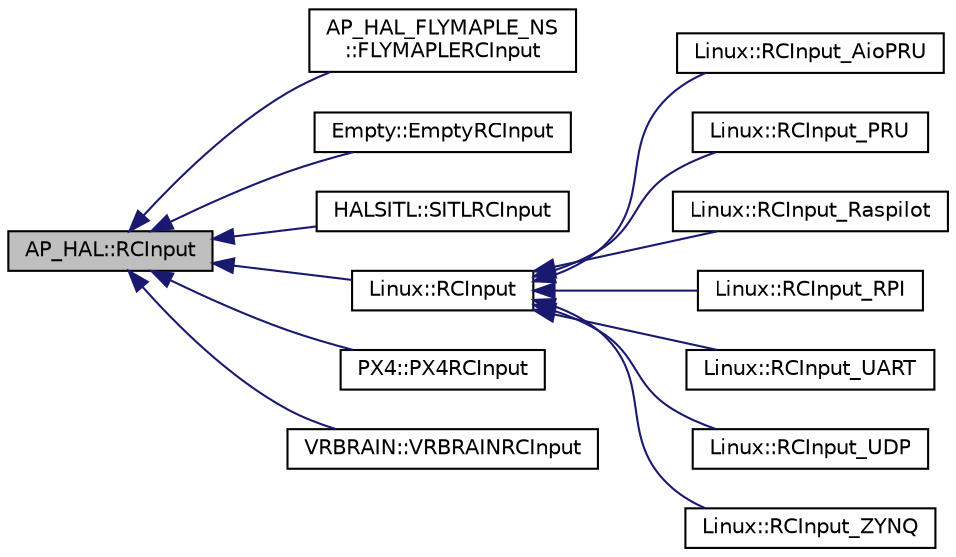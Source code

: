 digraph "AP_HAL::RCInput"
{
 // INTERACTIVE_SVG=YES
  edge [fontname="Helvetica",fontsize="10",labelfontname="Helvetica",labelfontsize="10"];
  node [fontname="Helvetica",fontsize="10",shape=record];
  rankdir="LR";
  Node1 [label="AP_HAL::RCInput",height=0.2,width=0.4,color="black", fillcolor="grey75", style="filled", fontcolor="black"];
  Node1 -> Node2 [dir="back",color="midnightblue",fontsize="10",style="solid",fontname="Helvetica"];
  Node2 [label="AP_HAL_FLYMAPLE_NS\l::FLYMAPLERCInput",height=0.2,width=0.4,color="black", fillcolor="white", style="filled",URL="$classAP__HAL__FLYMAPLE__NS_1_1FLYMAPLERCInput.html"];
  Node1 -> Node3 [dir="back",color="midnightblue",fontsize="10",style="solid",fontname="Helvetica"];
  Node3 [label="Empty::EmptyRCInput",height=0.2,width=0.4,color="black", fillcolor="white", style="filled",URL="$classEmpty_1_1EmptyRCInput.html"];
  Node1 -> Node4 [dir="back",color="midnightblue",fontsize="10",style="solid",fontname="Helvetica"];
  Node4 [label="HALSITL::SITLRCInput",height=0.2,width=0.4,color="black", fillcolor="white", style="filled",URL="$classHALSITL_1_1SITLRCInput.html"];
  Node1 -> Node5 [dir="back",color="midnightblue",fontsize="10",style="solid",fontname="Helvetica"];
  Node5 [label="Linux::RCInput",height=0.2,width=0.4,color="black", fillcolor="white", style="filled",URL="$classLinux_1_1RCInput.html"];
  Node5 -> Node6 [dir="back",color="midnightblue",fontsize="10",style="solid",fontname="Helvetica"];
  Node6 [label="Linux::RCInput_AioPRU",height=0.2,width=0.4,color="black", fillcolor="white", style="filled",URL="$classLinux_1_1RCInput__AioPRU.html"];
  Node5 -> Node7 [dir="back",color="midnightblue",fontsize="10",style="solid",fontname="Helvetica"];
  Node7 [label="Linux::RCInput_PRU",height=0.2,width=0.4,color="black", fillcolor="white", style="filled",URL="$classLinux_1_1RCInput__PRU.html"];
  Node5 -> Node8 [dir="back",color="midnightblue",fontsize="10",style="solid",fontname="Helvetica"];
  Node8 [label="Linux::RCInput_Raspilot",height=0.2,width=0.4,color="black", fillcolor="white", style="filled",URL="$classLinux_1_1RCInput__Raspilot.html"];
  Node5 -> Node9 [dir="back",color="midnightblue",fontsize="10",style="solid",fontname="Helvetica"];
  Node9 [label="Linux::RCInput_RPI",height=0.2,width=0.4,color="black", fillcolor="white", style="filled",URL="$classLinux_1_1RCInput__RPI.html"];
  Node5 -> Node10 [dir="back",color="midnightblue",fontsize="10",style="solid",fontname="Helvetica"];
  Node10 [label="Linux::RCInput_UART",height=0.2,width=0.4,color="black", fillcolor="white", style="filled",URL="$classLinux_1_1RCInput__UART.html"];
  Node5 -> Node11 [dir="back",color="midnightblue",fontsize="10",style="solid",fontname="Helvetica"];
  Node11 [label="Linux::RCInput_UDP",height=0.2,width=0.4,color="black", fillcolor="white", style="filled",URL="$classLinux_1_1RCInput__UDP.html"];
  Node5 -> Node12 [dir="back",color="midnightblue",fontsize="10",style="solid",fontname="Helvetica"];
  Node12 [label="Linux::RCInput_ZYNQ",height=0.2,width=0.4,color="black", fillcolor="white", style="filled",URL="$classLinux_1_1RCInput__ZYNQ.html"];
  Node1 -> Node13 [dir="back",color="midnightblue",fontsize="10",style="solid",fontname="Helvetica"];
  Node13 [label="PX4::PX4RCInput",height=0.2,width=0.4,color="black", fillcolor="white", style="filled",URL="$classPX4_1_1PX4RCInput.html"];
  Node1 -> Node14 [dir="back",color="midnightblue",fontsize="10",style="solid",fontname="Helvetica"];
  Node14 [label="VRBRAIN::VRBRAINRCInput",height=0.2,width=0.4,color="black", fillcolor="white", style="filled",URL="$classVRBRAIN_1_1VRBRAINRCInput.html"];
}
